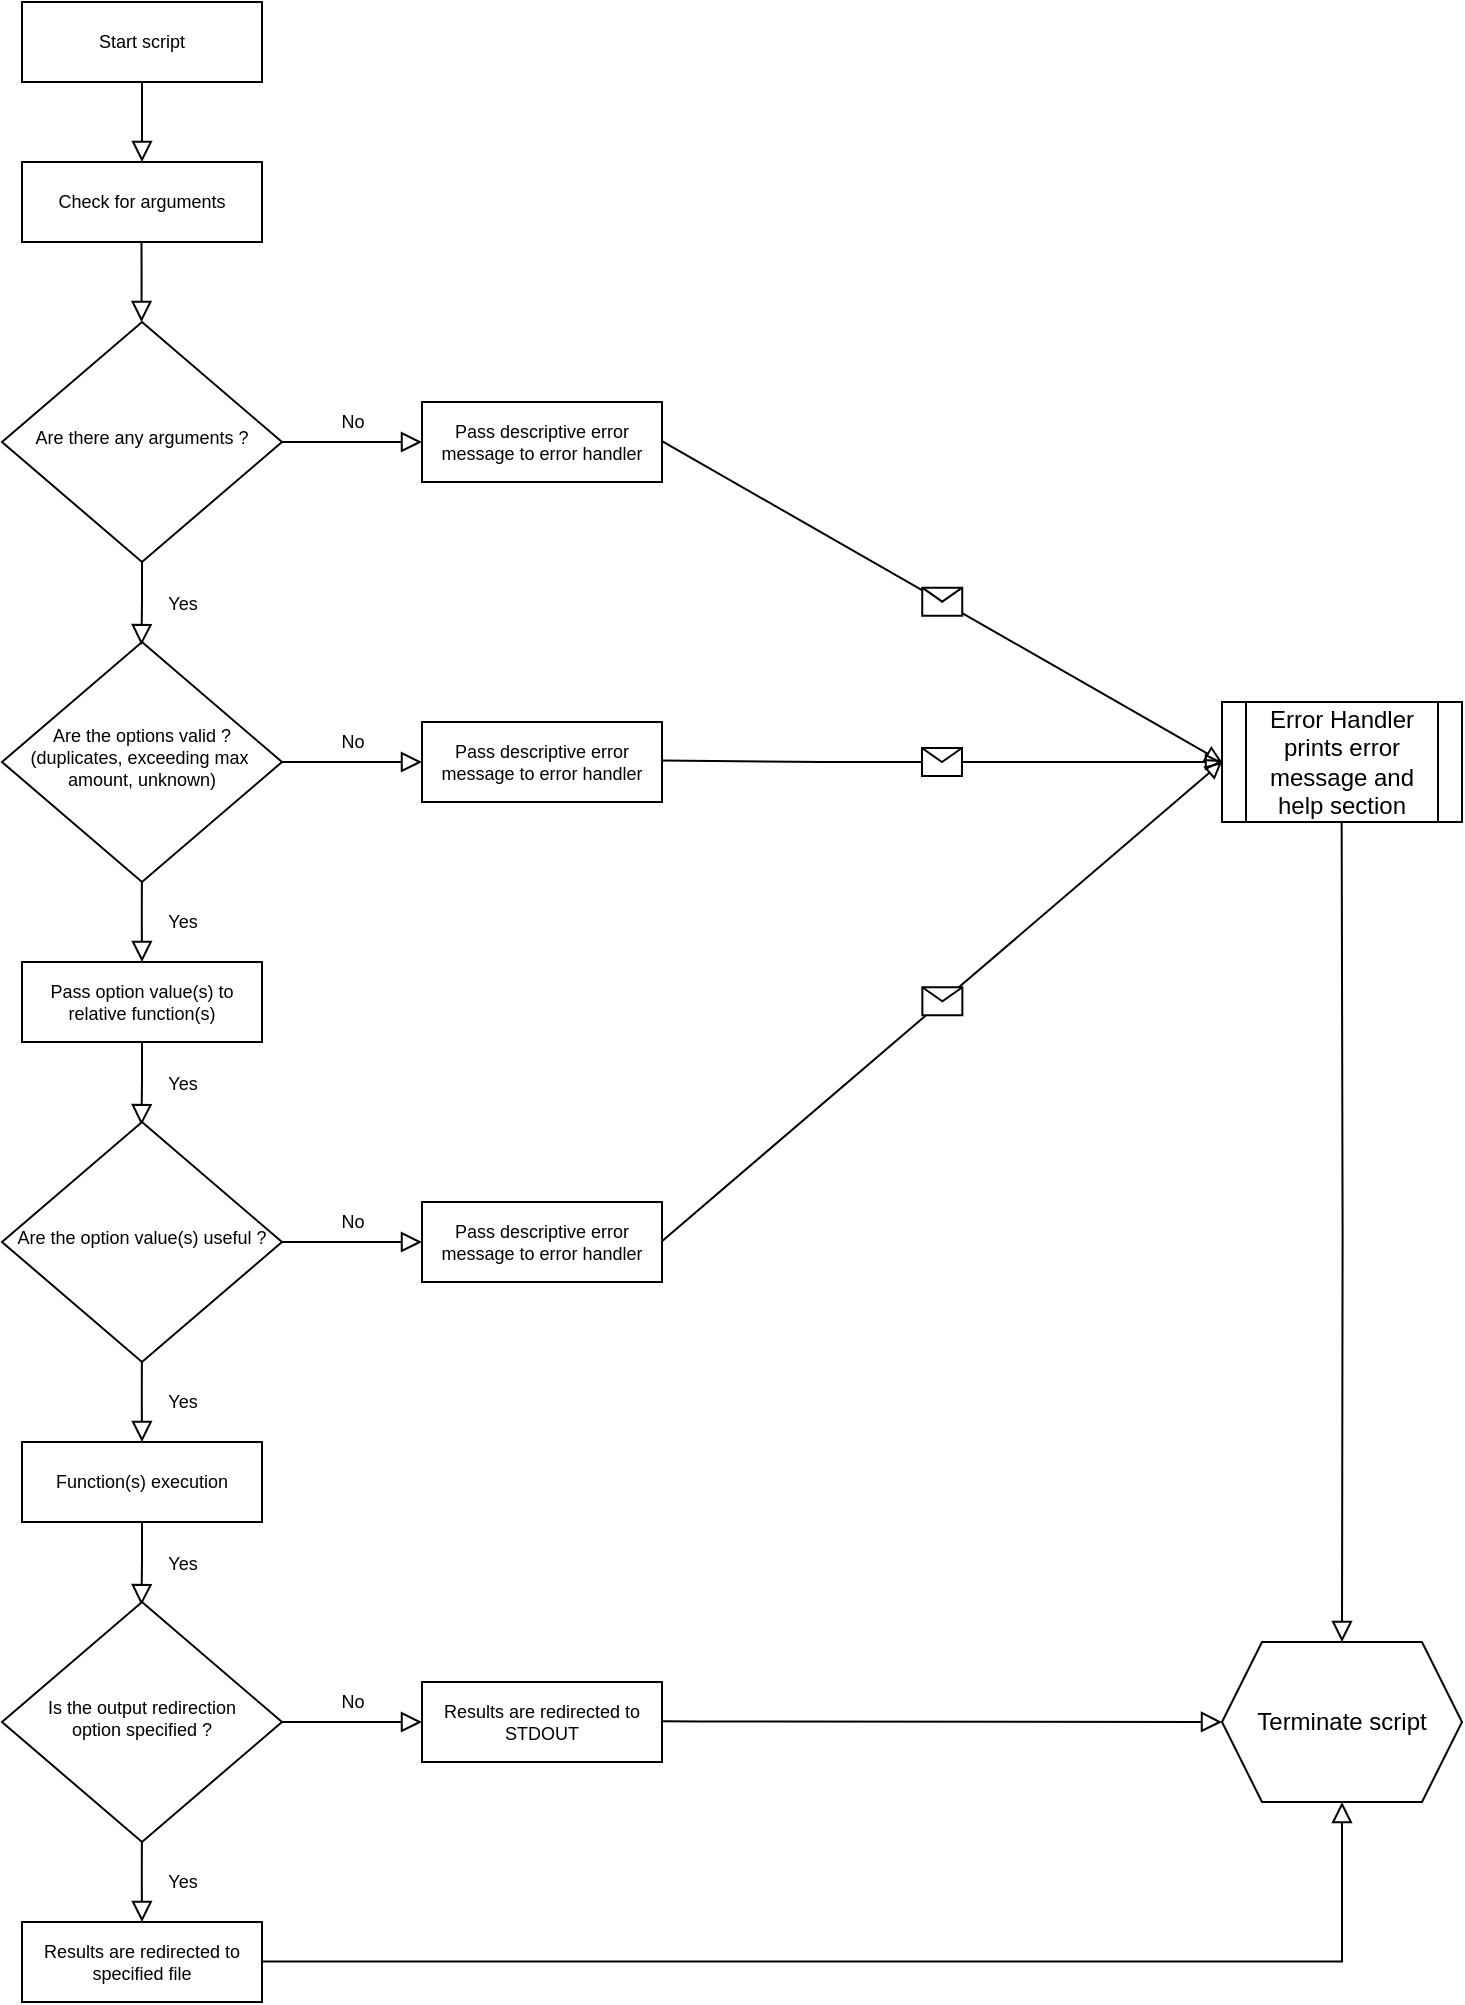<mxfile version="22.1.4" type="github">
  <diagram id="C5RBs43oDa-KdzZeNtuy" name="Page-1">
    <mxGraphModel dx="1182" dy="551" grid="1" gridSize="10" guides="1" tooltips="1" connect="1" arrows="1" fold="1" page="1" pageScale="1" pageWidth="827" pageHeight="1169" math="0" shadow="0">
      <root>
        <mxCell id="WIyWlLk6GJQsqaUBKTNV-0" />
        <mxCell id="WIyWlLk6GJQsqaUBKTNV-1" parent="WIyWlLk6GJQsqaUBKTNV-0" />
        <mxCell id="-prXKpCp32HvlWS0eABC-58" value="" style="group" vertex="1" connectable="0" parent="WIyWlLk6GJQsqaUBKTNV-1">
          <mxGeometry x="49" y="85" width="730" height="1000" as="geometry" />
        </mxCell>
        <mxCell id="WIyWlLk6GJQsqaUBKTNV-3" value="Start script" style="rounded=0;whiteSpace=wrap;html=1;fontSize=9;glass=0;strokeWidth=1;shadow=0;" parent="-prXKpCp32HvlWS0eABC-58" vertex="1">
          <mxGeometry x="10" width="120" height="40" as="geometry" />
        </mxCell>
        <mxCell id="WIyWlLk6GJQsqaUBKTNV-6" value="Are there any arguments ?" style="rhombus;whiteSpace=wrap;html=1;shadow=0;fontFamily=Helvetica;fontSize=9;align=center;strokeWidth=1;spacing=6;spacingTop=-4;" parent="-prXKpCp32HvlWS0eABC-58" vertex="1">
          <mxGeometry y="160" width="140" height="120" as="geometry" />
        </mxCell>
        <mxCell id="WIyWlLk6GJQsqaUBKTNV-7" value="Pass descriptive error message to error handler" style="rounded=0;whiteSpace=wrap;html=1;fontSize=9;glass=0;strokeWidth=1;shadow=0;" parent="-prXKpCp32HvlWS0eABC-58" vertex="1">
          <mxGeometry x="210" y="200" width="120" height="40" as="geometry" />
        </mxCell>
        <mxCell id="WIyWlLk6GJQsqaUBKTNV-5" value="No" style="edgeStyle=orthogonalEdgeStyle;rounded=0;html=1;jettySize=auto;orthogonalLoop=1;fontSize=9;endArrow=block;endFill=0;endSize=8;strokeWidth=1;shadow=0;labelBackgroundColor=none;exitX=1;exitY=0.5;exitDx=0;exitDy=0;" parent="-prXKpCp32HvlWS0eABC-58" source="WIyWlLk6GJQsqaUBKTNV-6" target="WIyWlLk6GJQsqaUBKTNV-7" edge="1">
          <mxGeometry y="10" relative="1" as="geometry">
            <mxPoint as="offset" />
            <mxPoint x="140.0" y="227.5" as="sourcePoint" />
          </mxGeometry>
        </mxCell>
        <mxCell id="-prXKpCp32HvlWS0eABC-0" value="Check for arguments" style="rounded=0;whiteSpace=wrap;html=1;fontSize=9;" vertex="1" parent="-prXKpCp32HvlWS0eABC-58">
          <mxGeometry x="10" y="80" width="120" height="40" as="geometry" />
        </mxCell>
        <mxCell id="WIyWlLk6GJQsqaUBKTNV-2" value="" style="rounded=0;html=1;jettySize=auto;orthogonalLoop=1;fontSize=9;endArrow=block;endFill=0;endSize=8;strokeWidth=1;shadow=0;labelBackgroundColor=none;edgeStyle=orthogonalEdgeStyle;entryX=0.5;entryY=0;entryDx=0;entryDy=0;" parent="-prXKpCp32HvlWS0eABC-58" source="WIyWlLk6GJQsqaUBKTNV-3" target="-prXKpCp32HvlWS0eABC-0" edge="1">
          <mxGeometry relative="1" as="geometry">
            <mxPoint x="70" y="100" as="targetPoint" />
          </mxGeometry>
        </mxCell>
        <mxCell id="-prXKpCp32HvlWS0eABC-3" value="" style="rounded=0;html=1;jettySize=auto;orthogonalLoop=1;fontSize=9;endArrow=block;endFill=0;endSize=8;strokeWidth=1;shadow=0;labelBackgroundColor=none;edgeStyle=orthogonalEdgeStyle;entryX=0.5;entryY=0;entryDx=0;entryDy=0;" edge="1" parent="-prXKpCp32HvlWS0eABC-58">
          <mxGeometry relative="1" as="geometry">
            <mxPoint x="69.75" y="120" as="sourcePoint" />
            <mxPoint x="69.75" y="160" as="targetPoint" />
            <Array as="points">
              <mxPoint x="70" y="140" />
              <mxPoint x="70" y="140" />
            </Array>
          </mxGeometry>
        </mxCell>
        <mxCell id="-prXKpCp32HvlWS0eABC-7" value="Pass option value(s) to relative function(s)" style="rounded=0;whiteSpace=wrap;html=1;fontSize=9;glass=0;strokeWidth=1;shadow=0;" vertex="1" parent="-prXKpCp32HvlWS0eABC-58">
          <mxGeometry x="10" y="480" width="120" height="40" as="geometry" />
        </mxCell>
        <mxCell id="-prXKpCp32HvlWS0eABC-8" value="Are the options valid ?&lt;br&gt;(duplicates, exceeding max&amp;nbsp;&lt;br&gt;amount, unknown)" style="rhombus;whiteSpace=wrap;html=1;shadow=0;fontFamily=Helvetica;fontSize=9;align=center;strokeWidth=1;spacing=6;spacingTop=-4;" vertex="1" parent="-prXKpCp32HvlWS0eABC-58">
          <mxGeometry y="320" width="140" height="120" as="geometry" />
        </mxCell>
        <mxCell id="WIyWlLk6GJQsqaUBKTNV-4" value="Yes" style="rounded=0;html=1;jettySize=auto;orthogonalLoop=1;fontSize=9;endArrow=block;endFill=0;endSize=8;strokeWidth=1;shadow=0;labelBackgroundColor=none;edgeStyle=orthogonalEdgeStyle;entryX=0.498;entryY=0.013;entryDx=0;entryDy=0;entryPerimeter=0;" parent="-prXKpCp32HvlWS0eABC-58" source="WIyWlLk6GJQsqaUBKTNV-6" target="-prXKpCp32HvlWS0eABC-8" edge="1">
          <mxGeometry y="20" relative="1" as="geometry">
            <mxPoint as="offset" />
            <mxPoint x="70" y="320" as="targetPoint" />
            <Array as="points">
              <mxPoint x="70" y="300" />
              <mxPoint x="70" y="300" />
            </Array>
          </mxGeometry>
        </mxCell>
        <mxCell id="-prXKpCp32HvlWS0eABC-19" value="No" style="edgeStyle=orthogonalEdgeStyle;rounded=0;html=1;jettySize=auto;orthogonalLoop=1;fontSize=9;endArrow=block;endFill=0;endSize=8;strokeWidth=1;shadow=0;labelBackgroundColor=none;exitX=1;exitY=0.5;exitDx=0;exitDy=0;" edge="1" parent="-prXKpCp32HvlWS0eABC-58" target="-prXKpCp32HvlWS0eABC-20">
          <mxGeometry y="10" relative="1" as="geometry">
            <mxPoint as="offset" />
            <mxPoint x="140" y="380" as="sourcePoint" />
            <Array as="points">
              <mxPoint x="160" y="380" />
              <mxPoint x="160" y="380" />
            </Array>
          </mxGeometry>
        </mxCell>
        <mxCell id="-prXKpCp32HvlWS0eABC-20" value="Pass descriptive error message to error handler" style="rounded=0;whiteSpace=wrap;html=1;fontSize=9;glass=0;strokeWidth=1;shadow=0;" vertex="1" parent="-prXKpCp32HvlWS0eABC-58">
          <mxGeometry x="210" y="360" width="120" height="40" as="geometry" />
        </mxCell>
        <mxCell id="-prXKpCp32HvlWS0eABC-23" value="Yes" style="rounded=0;html=1;jettySize=auto;orthogonalLoop=1;fontSize=9;endArrow=block;endFill=0;endSize=8;strokeWidth=1;shadow=0;labelBackgroundColor=none;edgeStyle=orthogonalEdgeStyle;entryX=0.5;entryY=0;entryDx=0;entryDy=0;" edge="1" parent="-prXKpCp32HvlWS0eABC-58" target="-prXKpCp32HvlWS0eABC-7">
          <mxGeometry y="20" relative="1" as="geometry">
            <mxPoint as="offset" />
            <mxPoint x="69.92" y="440" as="sourcePoint" />
            <mxPoint x="70" y="470" as="targetPoint" />
            <Array as="points">
              <mxPoint x="70" y="461" />
              <mxPoint x="70" y="461" />
            </Array>
          </mxGeometry>
        </mxCell>
        <mxCell id="-prXKpCp32HvlWS0eABC-24" value="Yes" style="rounded=0;html=1;jettySize=auto;orthogonalLoop=1;fontSize=9;endArrow=block;endFill=0;endSize=8;strokeWidth=1;shadow=0;labelBackgroundColor=none;edgeStyle=orthogonalEdgeStyle;entryX=0.498;entryY=0.013;entryDx=0;entryDy=0;entryPerimeter=0;" edge="1" parent="-prXKpCp32HvlWS0eABC-58" target="-prXKpCp32HvlWS0eABC-25">
          <mxGeometry y="20" relative="1" as="geometry">
            <mxPoint as="offset" />
            <mxPoint x="70" y="520" as="sourcePoint" />
            <mxPoint x="70" y="560" as="targetPoint" />
            <Array as="points">
              <mxPoint x="70" y="540" />
              <mxPoint x="70" y="540" />
            </Array>
          </mxGeometry>
        </mxCell>
        <mxCell id="-prXKpCp32HvlWS0eABC-25" value="Are the option value(s) useful ?" style="rhombus;whiteSpace=wrap;html=1;shadow=0;fontFamily=Helvetica;fontSize=9;align=center;strokeWidth=1;spacing=6;spacingTop=-4;" vertex="1" parent="-prXKpCp32HvlWS0eABC-58">
          <mxGeometry y="560" width="140" height="120" as="geometry" />
        </mxCell>
        <mxCell id="-prXKpCp32HvlWS0eABC-26" value="No" style="edgeStyle=orthogonalEdgeStyle;rounded=0;html=1;jettySize=auto;orthogonalLoop=1;fontSize=9;endArrow=block;endFill=0;endSize=8;strokeWidth=1;shadow=0;labelBackgroundColor=none;exitX=1;exitY=0.5;exitDx=0;exitDy=0;" edge="1" parent="-prXKpCp32HvlWS0eABC-58" target="-prXKpCp32HvlWS0eABC-27">
          <mxGeometry y="10" relative="1" as="geometry">
            <mxPoint as="offset" />
            <mxPoint x="140" y="620" as="sourcePoint" />
            <Array as="points">
              <mxPoint x="160" y="620" />
              <mxPoint x="160" y="620" />
            </Array>
          </mxGeometry>
        </mxCell>
        <mxCell id="-prXKpCp32HvlWS0eABC-27" value="Pass descriptive error message to error handler" style="rounded=0;whiteSpace=wrap;html=1;fontSize=9;glass=0;strokeWidth=1;shadow=0;" vertex="1" parent="-prXKpCp32HvlWS0eABC-58">
          <mxGeometry x="210" y="600" width="120" height="40" as="geometry" />
        </mxCell>
        <mxCell id="-prXKpCp32HvlWS0eABC-30" value="Function(s) execution" style="rounded=0;whiteSpace=wrap;html=1;fontSize=9;glass=0;strokeWidth=1;shadow=0;" vertex="1" parent="-prXKpCp32HvlWS0eABC-58">
          <mxGeometry x="10" y="720" width="120" height="40" as="geometry" />
        </mxCell>
        <mxCell id="-prXKpCp32HvlWS0eABC-31" value="Yes" style="rounded=0;html=1;jettySize=auto;orthogonalLoop=1;fontSize=9;endArrow=block;endFill=0;endSize=8;strokeWidth=1;shadow=0;labelBackgroundColor=none;edgeStyle=orthogonalEdgeStyle;entryX=0.5;entryY=0;entryDx=0;entryDy=0;" edge="1" parent="-prXKpCp32HvlWS0eABC-58" target="-prXKpCp32HvlWS0eABC-30">
          <mxGeometry y="20" relative="1" as="geometry">
            <mxPoint as="offset" />
            <mxPoint x="69.92" y="680" as="sourcePoint" />
            <mxPoint x="70" y="710" as="targetPoint" />
            <Array as="points">
              <mxPoint x="70" y="701" />
              <mxPoint x="70" y="701" />
            </Array>
          </mxGeometry>
        </mxCell>
        <mxCell id="-prXKpCp32HvlWS0eABC-36" value="Yes" style="rounded=0;html=1;jettySize=auto;orthogonalLoop=1;fontSize=9;endArrow=block;endFill=0;endSize=8;strokeWidth=1;shadow=0;labelBackgroundColor=none;edgeStyle=orthogonalEdgeStyle;entryX=0.498;entryY=0.013;entryDx=0;entryDy=0;entryPerimeter=0;" edge="1" parent="-prXKpCp32HvlWS0eABC-58" target="-prXKpCp32HvlWS0eABC-37">
          <mxGeometry y="20" relative="1" as="geometry">
            <mxPoint as="offset" />
            <mxPoint x="70" y="760" as="sourcePoint" />
            <mxPoint x="70" y="800" as="targetPoint" />
            <Array as="points">
              <mxPoint x="70" y="780" />
              <mxPoint x="70" y="780" />
            </Array>
          </mxGeometry>
        </mxCell>
        <mxCell id="-prXKpCp32HvlWS0eABC-37" value="Is the output redirection &lt;br&gt;option specified ?" style="rhombus;whiteSpace=wrap;html=1;shadow=0;fontFamily=Helvetica;fontSize=9;align=center;strokeWidth=1;spacing=6;spacingTop=-4;" vertex="1" parent="-prXKpCp32HvlWS0eABC-58">
          <mxGeometry y="800" width="140" height="120" as="geometry" />
        </mxCell>
        <mxCell id="-prXKpCp32HvlWS0eABC-39" value="No" style="edgeStyle=orthogonalEdgeStyle;rounded=0;html=1;jettySize=auto;orthogonalLoop=1;fontSize=9;endArrow=block;endFill=0;endSize=8;strokeWidth=1;shadow=0;labelBackgroundColor=none;exitX=1;exitY=0.5;exitDx=0;exitDy=0;" edge="1" parent="-prXKpCp32HvlWS0eABC-58" target="-prXKpCp32HvlWS0eABC-40">
          <mxGeometry y="10" relative="1" as="geometry">
            <mxPoint as="offset" />
            <mxPoint x="140" y="860" as="sourcePoint" />
            <Array as="points">
              <mxPoint x="160" y="860" />
              <mxPoint x="160" y="860" />
            </Array>
          </mxGeometry>
        </mxCell>
        <mxCell id="-prXKpCp32HvlWS0eABC-40" value="Results are redirected to STDOUT" style="rounded=0;whiteSpace=wrap;html=1;fontSize=9;glass=0;strokeWidth=1;shadow=0;" vertex="1" parent="-prXKpCp32HvlWS0eABC-58">
          <mxGeometry x="210" y="840" width="120" height="40" as="geometry" />
        </mxCell>
        <mxCell id="-prXKpCp32HvlWS0eABC-41" value="Results are redirected to specified file" style="rounded=0;whiteSpace=wrap;html=1;fontSize=9;glass=0;strokeWidth=1;shadow=0;" vertex="1" parent="-prXKpCp32HvlWS0eABC-58">
          <mxGeometry x="10" y="960" width="120" height="40" as="geometry" />
        </mxCell>
        <mxCell id="-prXKpCp32HvlWS0eABC-42" value="Yes" style="rounded=0;html=1;jettySize=auto;orthogonalLoop=1;fontSize=9;endArrow=block;endFill=0;endSize=8;strokeWidth=1;shadow=0;labelBackgroundColor=none;edgeStyle=orthogonalEdgeStyle;entryX=0.5;entryY=0;entryDx=0;entryDy=0;" edge="1" parent="-prXKpCp32HvlWS0eABC-58" target="-prXKpCp32HvlWS0eABC-41">
          <mxGeometry y="20" relative="1" as="geometry">
            <mxPoint as="offset" />
            <mxPoint x="69.92" y="920" as="sourcePoint" />
            <mxPoint x="70" y="950" as="targetPoint" />
            <Array as="points">
              <mxPoint x="70" y="941" />
              <mxPoint x="70" y="941" />
            </Array>
          </mxGeometry>
        </mxCell>
        <mxCell id="-prXKpCp32HvlWS0eABC-44" value="Terminate script" style="shape=hexagon;perimeter=hexagonPerimeter2;whiteSpace=wrap;html=1;fixedSize=1;" vertex="1" parent="-prXKpCp32HvlWS0eABC-58">
          <mxGeometry x="610" y="820" width="120" height="80" as="geometry" />
        </mxCell>
        <mxCell id="-prXKpCp32HvlWS0eABC-45" value="Error Handler&lt;br&gt;prints error message and help section" style="shape=process;whiteSpace=wrap;html=1;backgroundOutline=1;" vertex="1" parent="-prXKpCp32HvlWS0eABC-58">
          <mxGeometry x="610" y="350" width="120" height="60" as="geometry" />
        </mxCell>
        <mxCell id="-prXKpCp32HvlWS0eABC-46" value="" style="edgeStyle=orthogonalEdgeStyle;rounded=0;html=1;jettySize=auto;orthogonalLoop=1;fontSize=9;endArrow=block;endFill=0;endSize=8;strokeWidth=1;shadow=0;labelBackgroundColor=none;exitX=1;exitY=0.5;exitDx=0;exitDy=0;entryX=0;entryY=0.5;entryDx=0;entryDy=0;" edge="1" parent="-prXKpCp32HvlWS0eABC-58" target="-prXKpCp32HvlWS0eABC-44">
          <mxGeometry y="10" relative="1" as="geometry">
            <mxPoint as="offset" />
            <mxPoint x="330" y="859.68" as="sourcePoint" />
            <Array as="points">
              <mxPoint x="350" y="860" />
            </Array>
            <mxPoint x="400" y="859.68" as="targetPoint" />
          </mxGeometry>
        </mxCell>
        <mxCell id="-prXKpCp32HvlWS0eABC-47" value="" style="edgeStyle=orthogonalEdgeStyle;rounded=0;html=1;jettySize=auto;orthogonalLoop=1;fontSize=9;endArrow=block;endFill=0;endSize=8;strokeWidth=1;shadow=0;labelBackgroundColor=none;exitX=1;exitY=0.5;exitDx=0;exitDy=0;entryX=0.5;entryY=1;entryDx=0;entryDy=0;" edge="1" parent="-prXKpCp32HvlWS0eABC-58" target="-prXKpCp32HvlWS0eABC-44">
          <mxGeometry y="10" relative="1" as="geometry">
            <mxPoint as="offset" />
            <mxPoint x="130" y="979.7" as="sourcePoint" />
            <Array as="points">
              <mxPoint x="670" y="980" />
            </Array>
            <mxPoint x="200" y="979.7" as="targetPoint" />
          </mxGeometry>
        </mxCell>
        <mxCell id="-prXKpCp32HvlWS0eABC-49" value="" style="endArrow=block;html=1;rounded=0;entryX=0;entryY=0.5;entryDx=0;entryDy=0;endFill=0;" edge="1" parent="-prXKpCp32HvlWS0eABC-58" target="-prXKpCp32HvlWS0eABC-45">
          <mxGeometry relative="1" as="geometry">
            <mxPoint x="330" y="219.55" as="sourcePoint" />
            <mxPoint x="430" y="219.55" as="targetPoint" />
          </mxGeometry>
        </mxCell>
        <mxCell id="-prXKpCp32HvlWS0eABC-50" value="" style="shape=message;html=1;outlineConnect=0;" vertex="1" parent="-prXKpCp32HvlWS0eABC-49">
          <mxGeometry width="20" height="14" relative="1" as="geometry">
            <mxPoint x="-10" y="-7" as="offset" />
          </mxGeometry>
        </mxCell>
        <mxCell id="-prXKpCp32HvlWS0eABC-51" value="" style="endArrow=block;html=1;rounded=0;endFill=0;entryX=0;entryY=0.5;entryDx=0;entryDy=0;" edge="1" parent="-prXKpCp32HvlWS0eABC-58" target="-prXKpCp32HvlWS0eABC-45">
          <mxGeometry relative="1" as="geometry">
            <mxPoint x="330" y="379.23" as="sourcePoint" />
            <mxPoint x="550" y="380" as="targetPoint" />
            <Array as="points">
              <mxPoint x="410" y="380" />
            </Array>
          </mxGeometry>
        </mxCell>
        <mxCell id="-prXKpCp32HvlWS0eABC-52" value="" style="shape=message;html=1;outlineConnect=0;" vertex="1" parent="-prXKpCp32HvlWS0eABC-51">
          <mxGeometry width="20" height="14" relative="1" as="geometry">
            <mxPoint x="-10" y="-7" as="offset" />
          </mxGeometry>
        </mxCell>
        <mxCell id="-prXKpCp32HvlWS0eABC-54" value="" style="endArrow=block;html=1;rounded=0;entryX=0;entryY=0.5;entryDx=0;entryDy=0;endFill=0;" edge="1" parent="-prXKpCp32HvlWS0eABC-58" target="-prXKpCp32HvlWS0eABC-45">
          <mxGeometry relative="1" as="geometry">
            <mxPoint x="330" y="619.6" as="sourcePoint" />
            <mxPoint x="610" y="620.05" as="targetPoint" />
          </mxGeometry>
        </mxCell>
        <mxCell id="-prXKpCp32HvlWS0eABC-55" value="" style="shape=message;html=1;outlineConnect=0;" vertex="1" parent="-prXKpCp32HvlWS0eABC-54">
          <mxGeometry width="20" height="14" relative="1" as="geometry">
            <mxPoint x="-10" y="-7" as="offset" />
          </mxGeometry>
        </mxCell>
        <mxCell id="-prXKpCp32HvlWS0eABC-57" value="" style="rounded=0;html=1;jettySize=auto;orthogonalLoop=1;fontSize=9;endArrow=block;endFill=0;endSize=8;strokeWidth=1;shadow=0;labelBackgroundColor=none;edgeStyle=orthogonalEdgeStyle;entryX=0.5;entryY=0;entryDx=0;entryDy=0;" edge="1" parent="-prXKpCp32HvlWS0eABC-58" target="-prXKpCp32HvlWS0eABC-44">
          <mxGeometry x="0.001" y="20" relative="1" as="geometry">
            <mxPoint as="offset" />
            <mxPoint x="669.83" y="410" as="sourcePoint" />
            <mxPoint x="669.83" y="452" as="targetPoint" />
            <Array as="points" />
          </mxGeometry>
        </mxCell>
      </root>
    </mxGraphModel>
  </diagram>
</mxfile>
